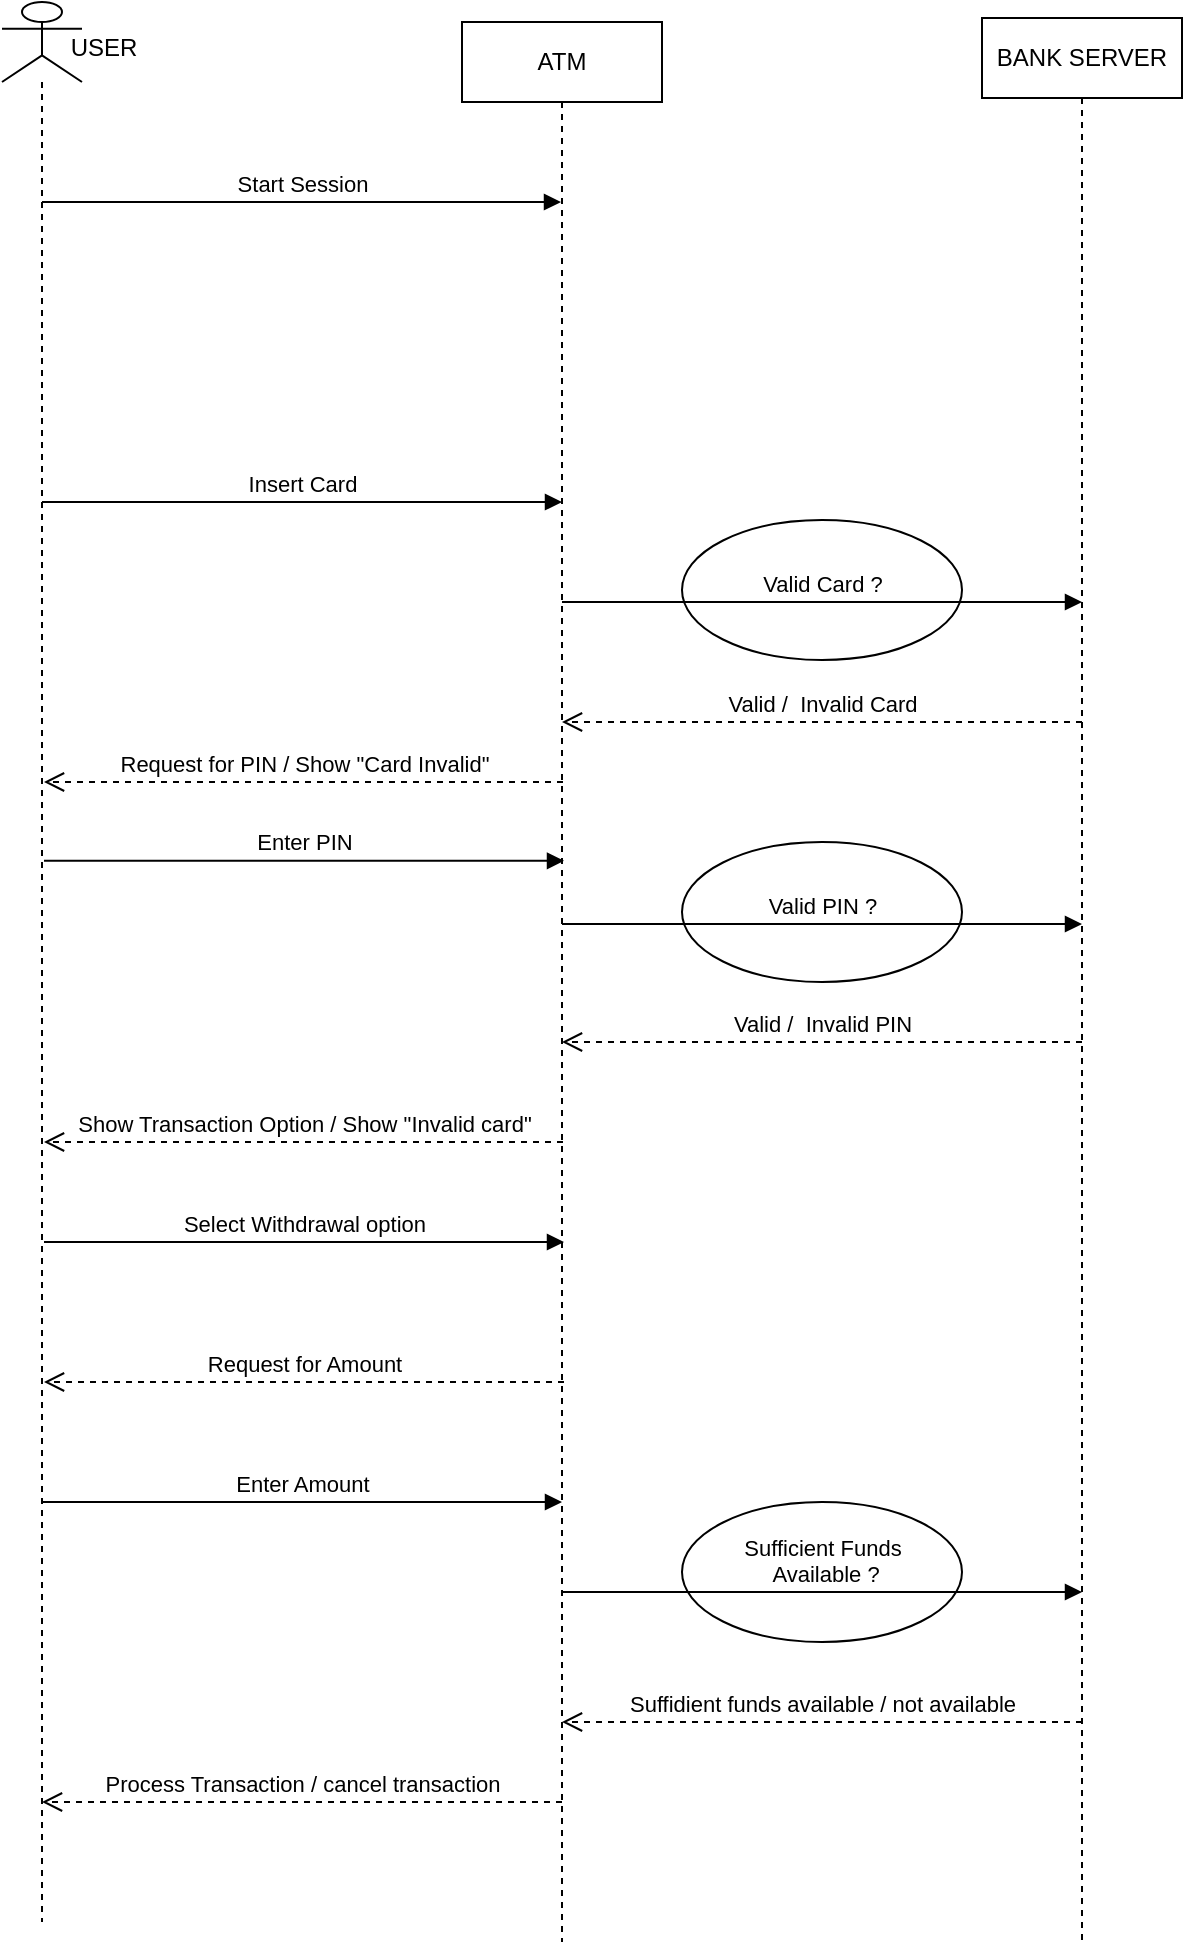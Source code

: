 <mxfile version="24.7.7">
  <diagram name="Page-1" id="rj9YXKuFep8No3QA6oyk">
    <mxGraphModel grid="1" page="1" gridSize="10" guides="1" tooltips="1" connect="1" arrows="1" fold="1" pageScale="1" pageWidth="850" pageHeight="1100" math="0" shadow="0">
      <root>
        <mxCell id="0" />
        <mxCell id="1" parent="0" />
        <mxCell id="O1nO_Vo0dZ8BCuUaVb7A-30" value="" style="ellipse;whiteSpace=wrap;html=1;" vertex="1" parent="1">
          <mxGeometry x="450" y="810" width="140" height="70" as="geometry" />
        </mxCell>
        <mxCell id="O1nO_Vo0dZ8BCuUaVb7A-28" value="" style="ellipse;whiteSpace=wrap;html=1;" vertex="1" parent="1">
          <mxGeometry x="450" y="319" width="140" height="70" as="geometry" />
        </mxCell>
        <mxCell id="O1nO_Vo0dZ8BCuUaVb7A-1" value="ATM" style="shape=umlLifeline;perimeter=lifelinePerimeter;whiteSpace=wrap;html=1;container=1;dropTarget=0;collapsible=0;recursiveResize=0;outlineConnect=0;portConstraint=eastwest;newEdgeStyle={&quot;curved&quot;:0,&quot;rounded&quot;:0};" vertex="1" parent="1">
          <mxGeometry x="340" y="70" width="100" height="960" as="geometry" />
        </mxCell>
        <mxCell id="O1nO_Vo0dZ8BCuUaVb7A-3" value="" style="shape=umlLifeline;perimeter=lifelinePerimeter;whiteSpace=wrap;html=1;container=1;dropTarget=0;collapsible=0;recursiveResize=0;outlineConnect=0;portConstraint=eastwest;newEdgeStyle={&quot;curved&quot;:0,&quot;rounded&quot;:0};participant=umlActor;" vertex="1" parent="1">
          <mxGeometry x="110" y="60" width="40" height="960" as="geometry" />
        </mxCell>
        <mxCell id="O1nO_Vo0dZ8BCuUaVb7A-4" value="Start Session" style="html=1;verticalAlign=bottom;endArrow=block;curved=0;rounded=0;" edge="1" parent="1" target="O1nO_Vo0dZ8BCuUaVb7A-1">
          <mxGeometry x="-0.003" width="80" relative="1" as="geometry">
            <mxPoint x="130" y="160" as="sourcePoint" />
            <mxPoint x="200" y="160" as="targetPoint" />
            <mxPoint as="offset" />
          </mxGeometry>
        </mxCell>
        <mxCell id="O1nO_Vo0dZ8BCuUaVb7A-5" value="Request for PIN / Show &quot;Card Invalid&quot;" style="html=1;verticalAlign=bottom;endArrow=open;dashed=1;endSize=8;curved=0;rounded=0;" edge="1" parent="1">
          <mxGeometry relative="1" as="geometry">
            <mxPoint x="390.5" y="450" as="sourcePoint" />
            <mxPoint x="131" y="450" as="targetPoint" />
          </mxGeometry>
        </mxCell>
        <mxCell id="O1nO_Vo0dZ8BCuUaVb7A-6" value="Insert Card" style="html=1;verticalAlign=bottom;endArrow=block;curved=0;rounded=0;" edge="1" parent="1">
          <mxGeometry x="-0.004" width="80" relative="1" as="geometry">
            <mxPoint x="130" y="310" as="sourcePoint" />
            <mxPoint x="390" y="310" as="targetPoint" />
            <mxPoint as="offset" />
          </mxGeometry>
        </mxCell>
        <mxCell id="O1nO_Vo0dZ8BCuUaVb7A-10" value="Show Transaction Option / Show &quot;Invalid card&quot;" style="html=1;verticalAlign=bottom;endArrow=open;dashed=1;endSize=8;curved=0;rounded=0;" edge="1" parent="1">
          <mxGeometry relative="1" as="geometry">
            <mxPoint x="390.5" y="630" as="sourcePoint" />
            <mxPoint x="131" y="630" as="targetPoint" />
          </mxGeometry>
        </mxCell>
        <mxCell id="O1nO_Vo0dZ8BCuUaVb7A-12" value="BANK SERVER" style="shape=umlLifeline;perimeter=lifelinePerimeter;whiteSpace=wrap;html=1;container=1;dropTarget=0;collapsible=0;recursiveResize=0;outlineConnect=0;portConstraint=eastwest;newEdgeStyle={&quot;curved&quot;:0,&quot;rounded&quot;:0};" vertex="1" parent="1">
          <mxGeometry x="600" y="68" width="100" height="962" as="geometry" />
        </mxCell>
        <mxCell id="O1nO_Vo0dZ8BCuUaVb7A-13" value="Valid Card ?" style="html=1;verticalAlign=bottom;endArrow=block;curved=0;rounded=0;" edge="1" parent="1">
          <mxGeometry x="-0.004" width="80" relative="1" as="geometry">
            <mxPoint x="390" y="360" as="sourcePoint" />
            <mxPoint x="650" y="360" as="targetPoint" />
            <mxPoint as="offset" />
          </mxGeometry>
        </mxCell>
        <mxCell id="O1nO_Vo0dZ8BCuUaVb7A-15" value="Valid /&amp;nbsp; Invalid Card" style="html=1;verticalAlign=bottom;endArrow=open;dashed=1;endSize=8;curved=0;rounded=0;" edge="1" parent="1">
          <mxGeometry relative="1" as="geometry">
            <mxPoint x="650" y="420" as="sourcePoint" />
            <mxPoint x="390" y="420" as="targetPoint" />
          </mxGeometry>
        </mxCell>
        <mxCell id="O1nO_Vo0dZ8BCuUaVb7A-17" value="Select Withdrawal option" style="html=1;verticalAlign=bottom;endArrow=block;curved=0;rounded=0;" edge="1" parent="1">
          <mxGeometry x="-0.003" width="80" relative="1" as="geometry">
            <mxPoint x="131" y="680" as="sourcePoint" />
            <mxPoint x="391" y="680" as="targetPoint" />
            <mxPoint as="offset" />
          </mxGeometry>
        </mxCell>
        <mxCell id="O1nO_Vo0dZ8BCuUaVb7A-18" value="Request for Amount" style="html=1;verticalAlign=bottom;endArrow=open;dashed=1;endSize=8;curved=0;rounded=0;" edge="1" parent="1">
          <mxGeometry relative="1" as="geometry">
            <mxPoint x="391" y="750" as="sourcePoint" />
            <mxPoint x="131" y="750" as="targetPoint" />
          </mxGeometry>
        </mxCell>
        <mxCell id="O1nO_Vo0dZ8BCuUaVb7A-19" value="Enter Amount" style="html=1;verticalAlign=bottom;endArrow=block;curved=0;rounded=0;" edge="1" parent="1">
          <mxGeometry x="-0.003" width="80" relative="1" as="geometry">
            <mxPoint x="130" y="810" as="sourcePoint" />
            <mxPoint x="390" y="810" as="targetPoint" />
            <mxPoint as="offset" />
          </mxGeometry>
        </mxCell>
        <mxCell id="O1nO_Vo0dZ8BCuUaVb7A-22" value="Sufficient Funds&lt;div&gt;&amp;nbsp;Available ?&lt;/div&gt;" style="html=1;verticalAlign=bottom;endArrow=block;curved=0;rounded=0;" edge="1" parent="1">
          <mxGeometry x="-0.004" width="80" relative="1" as="geometry">
            <mxPoint x="390" y="855" as="sourcePoint" />
            <mxPoint x="650" y="855" as="targetPoint" />
            <mxPoint as="offset" />
          </mxGeometry>
        </mxCell>
        <mxCell id="O1nO_Vo0dZ8BCuUaVb7A-23" value="Suffidient funds available / not available" style="html=1;verticalAlign=bottom;endArrow=open;dashed=1;endSize=8;curved=0;rounded=0;" edge="1" parent="1">
          <mxGeometry relative="1" as="geometry">
            <mxPoint x="650" y="920" as="sourcePoint" />
            <mxPoint x="390" y="920" as="targetPoint" />
          </mxGeometry>
        </mxCell>
        <mxCell id="O1nO_Vo0dZ8BCuUaVb7A-26" value="Process Transaction / cancel transaction" style="html=1;verticalAlign=bottom;endArrow=open;dashed=1;endSize=8;curved=0;rounded=0;" edge="1" parent="1">
          <mxGeometry relative="1" as="geometry">
            <mxPoint x="390" y="960" as="sourcePoint" />
            <mxPoint x="130" y="960" as="targetPoint" />
          </mxGeometry>
        </mxCell>
        <mxCell id="O1nO_Vo0dZ8BCuUaVb7A-27" value="USER" style="text;html=1;align=center;verticalAlign=middle;whiteSpace=wrap;rounded=0;" vertex="1" parent="1">
          <mxGeometry x="131" y="68" width="60" height="30" as="geometry" />
        </mxCell>
        <mxCell id="O1nO_Vo0dZ8BCuUaVb7A-32" value="Enter PIN" style="html=1;verticalAlign=bottom;endArrow=block;curved=0;rounded=0;" edge="1" parent="1">
          <mxGeometry x="-0.004" width="80" relative="1" as="geometry">
            <mxPoint x="131" y="489.41" as="sourcePoint" />
            <mxPoint x="391" y="489.41" as="targetPoint" />
            <mxPoint as="offset" />
          </mxGeometry>
        </mxCell>
        <mxCell id="O1nO_Vo0dZ8BCuUaVb7A-37" value="" style="ellipse;whiteSpace=wrap;html=1;" vertex="1" parent="1">
          <mxGeometry x="450" y="480" width="140" height="70" as="geometry" />
        </mxCell>
        <mxCell id="O1nO_Vo0dZ8BCuUaVb7A-38" value="Valid PIN ?" style="html=1;verticalAlign=bottom;endArrow=block;curved=0;rounded=0;" edge="1" parent="1">
          <mxGeometry x="-0.004" width="80" relative="1" as="geometry">
            <mxPoint x="390" y="521" as="sourcePoint" />
            <mxPoint x="650" y="521" as="targetPoint" />
            <mxPoint as="offset" />
          </mxGeometry>
        </mxCell>
        <mxCell id="O1nO_Vo0dZ8BCuUaVb7A-39" value="Valid /&amp;nbsp; Invalid PIN" style="html=1;verticalAlign=bottom;endArrow=open;dashed=1;endSize=8;curved=0;rounded=0;" edge="1" parent="1">
          <mxGeometry relative="1" as="geometry">
            <mxPoint x="650" y="580" as="sourcePoint" />
            <mxPoint x="390" y="580" as="targetPoint" />
          </mxGeometry>
        </mxCell>
      </root>
    </mxGraphModel>
  </diagram>
</mxfile>
